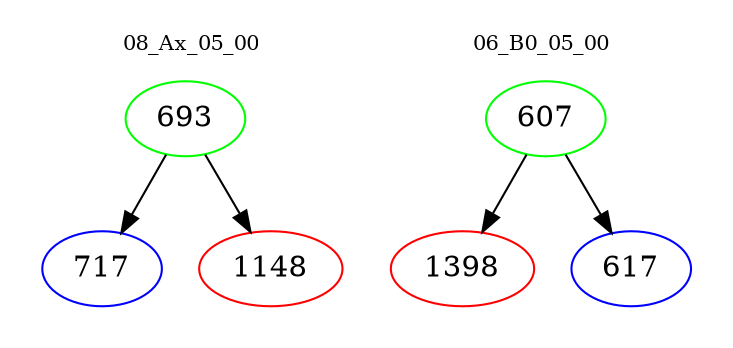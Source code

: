 digraph{
subgraph cluster_0 {
color = white
label = "08_Ax_05_00";
fontsize=10;
T0_693 [label="693", color="green"]
T0_693 -> T0_717 [color="black"]
T0_717 [label="717", color="blue"]
T0_693 -> T0_1148 [color="black"]
T0_1148 [label="1148", color="red"]
}
subgraph cluster_1 {
color = white
label = "06_B0_05_00";
fontsize=10;
T1_607 [label="607", color="green"]
T1_607 -> T1_1398 [color="black"]
T1_1398 [label="1398", color="red"]
T1_607 -> T1_617 [color="black"]
T1_617 [label="617", color="blue"]
}
}

